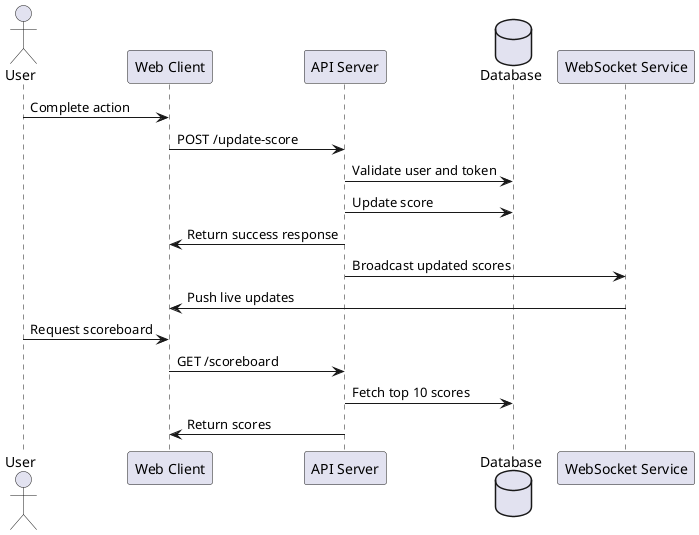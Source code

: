 @startuml
skinparam defaultFontName Arial

actor User
participant "Web Client" as Client
participant "API Server" as Server
database "Database" as DB
participant "WebSocket Service" as WS

User -> Client: Complete action
Client -> Server: POST /update-score
Server -> DB: Validate user and token
Server -> DB: Update score
Server -> Client: Return success response
Server -> WS: Broadcast updated scores
WS -> Client: Push live updates

User -> Client: Request scoreboard
Client -> Server: GET /scoreboard
Server -> DB: Fetch top 10 scores
Server -> Client: Return scores
@enduml
// visit https://www.plantuml.com/plantuml/dpng/VOz1Jq8n48Jl_HKRxaIzleD1G8qd2HNVUMateQ6qjRlbzsjf3myntYQThxCp2nRCKavUeP6OOSUKLS8iphY4GM0sqXvMtb6G6I1tUOqyRTv0KpvJhaYNogBW7fbWjkxgugwND_awcYF9vPypZHgrKhKBp1_xoG5MyPGy2G4QSJ6ezbw9Td60pRl-WBkIB0hDsSHCgbaLMYy7-4JlgWcbPcEm8F58uHUrkmJ0D63QOqjISW0knX0pPE8K0q_9KG-mp16jGHPeVMpBOpNgQTYcy06yErF7-7RtbhuAiRJ_-uZP_Z7zzVbd-OIuNlH2OWuWCS73VU_npx3cBoZOSlBV